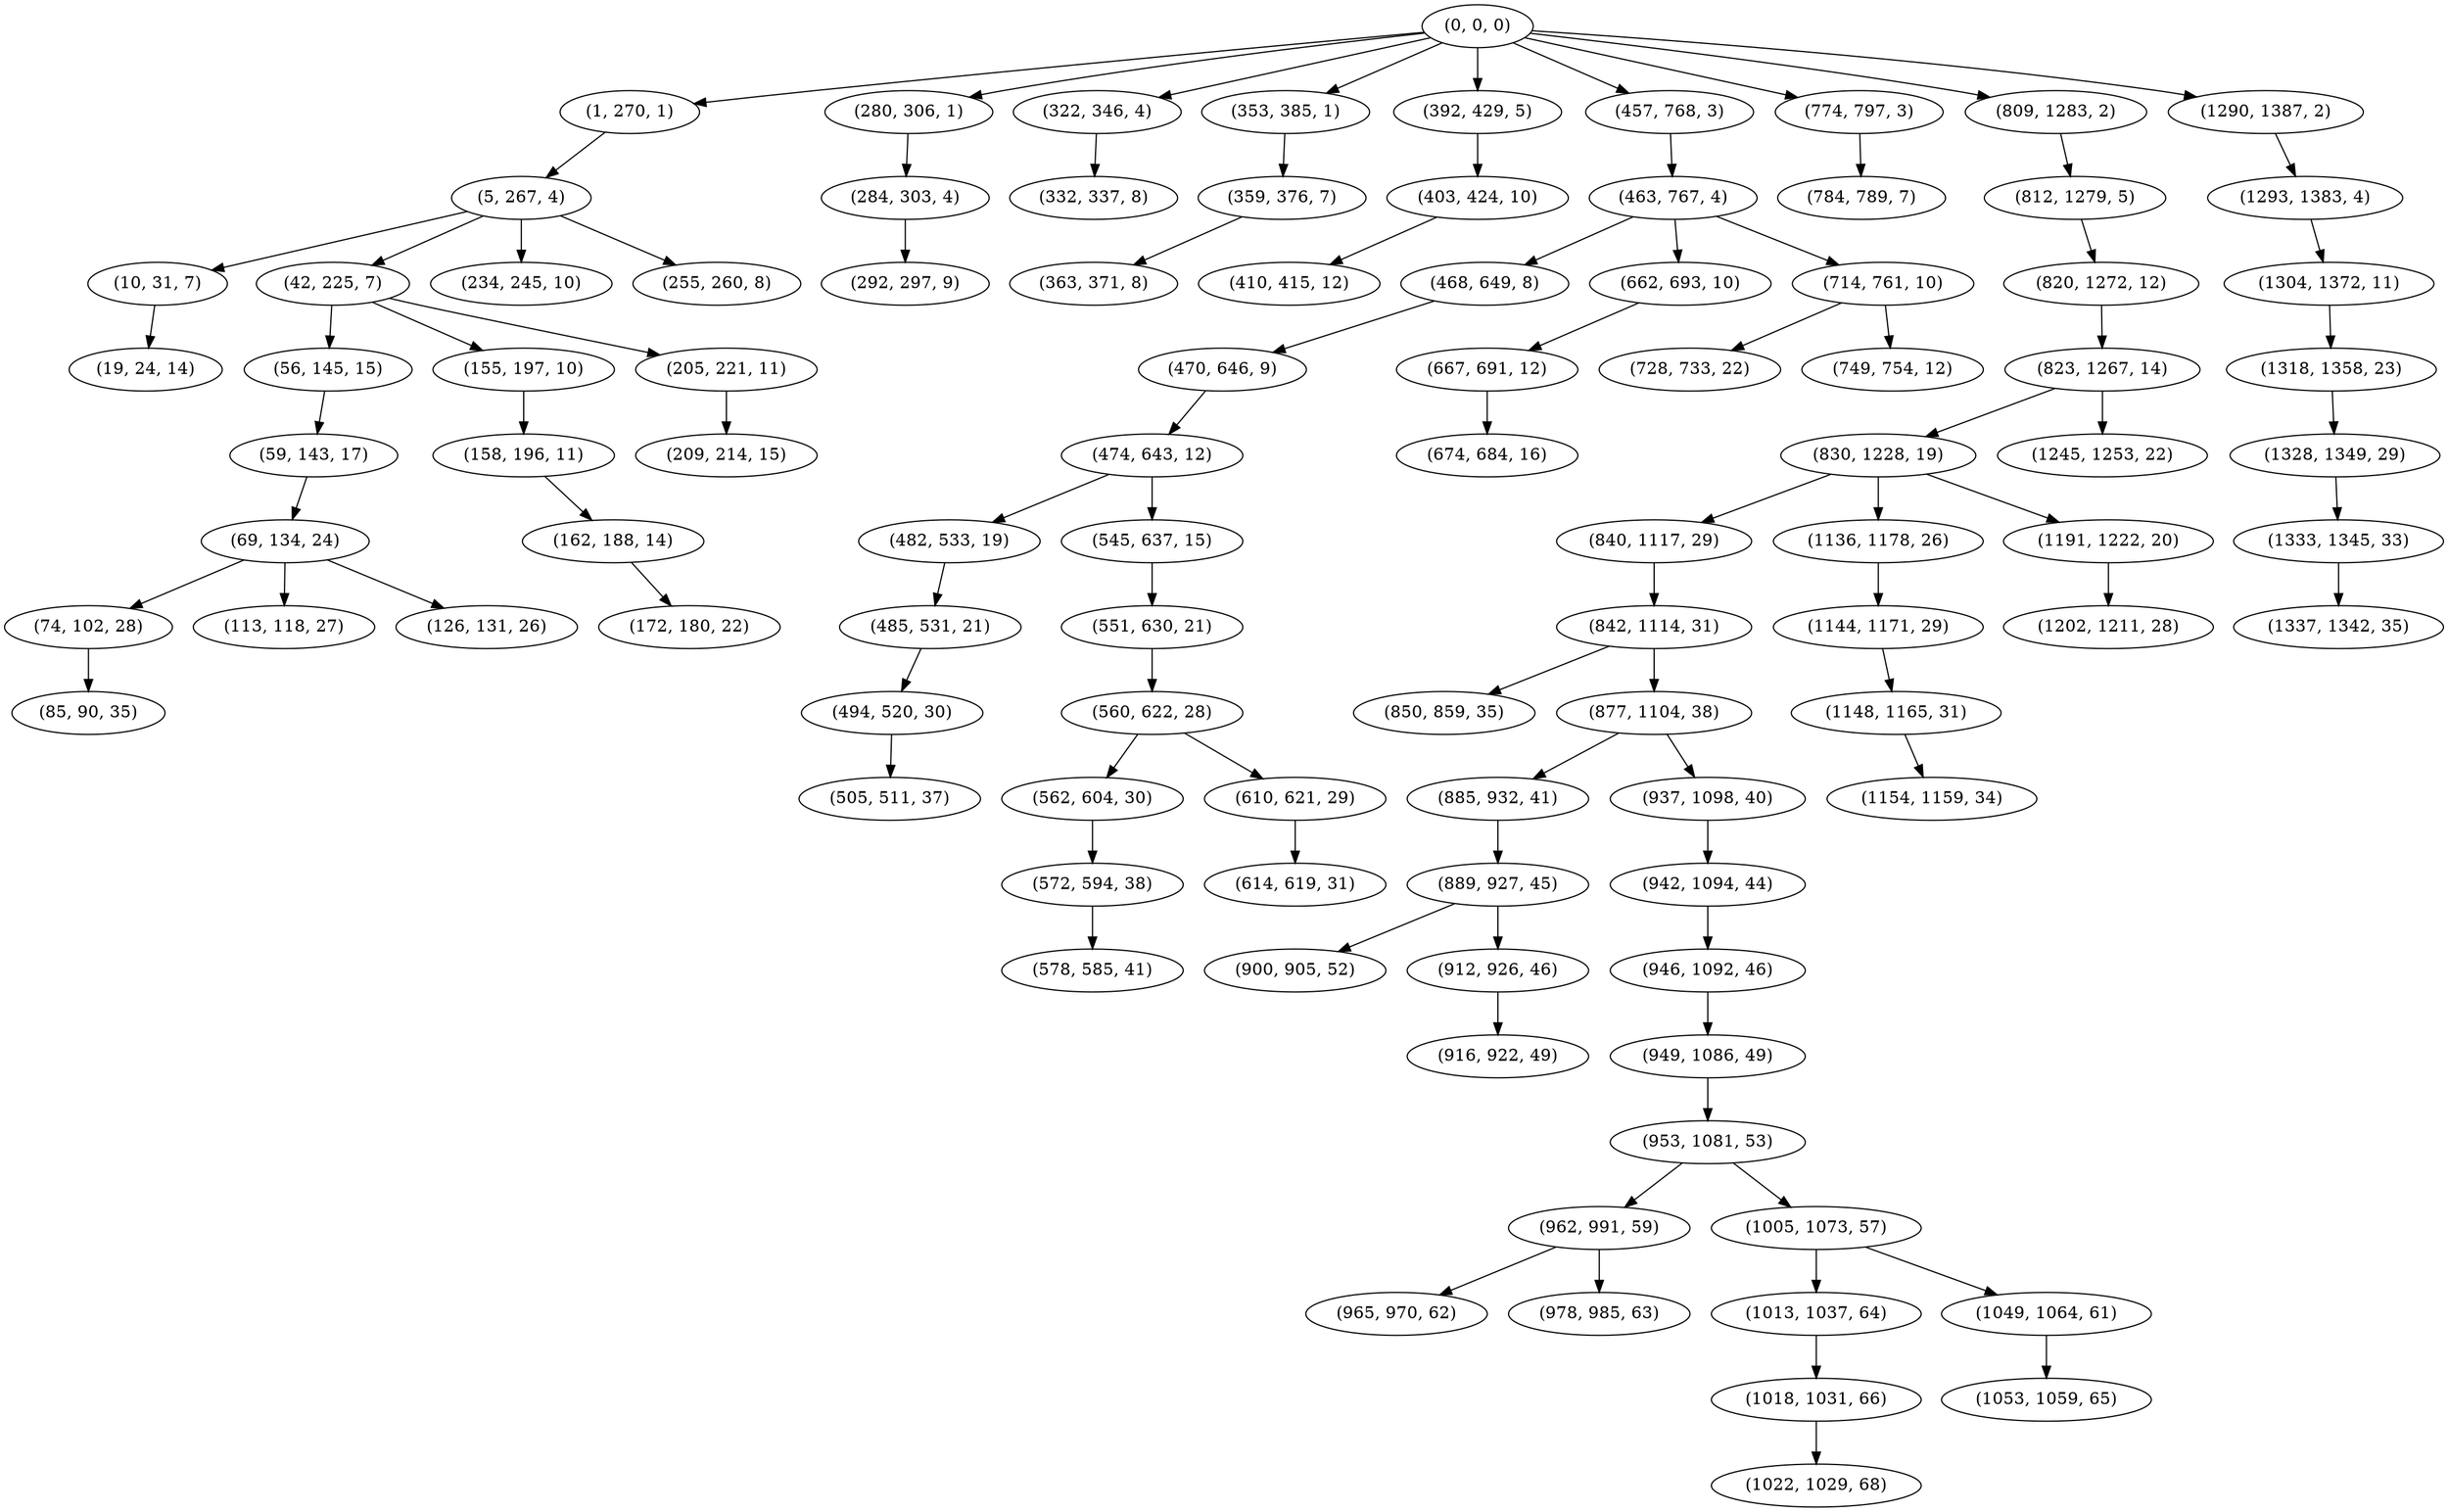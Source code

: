 digraph tree {
    "(0, 0, 0)";
    "(1, 270, 1)";
    "(5, 267, 4)";
    "(10, 31, 7)";
    "(19, 24, 14)";
    "(42, 225, 7)";
    "(56, 145, 15)";
    "(59, 143, 17)";
    "(69, 134, 24)";
    "(74, 102, 28)";
    "(85, 90, 35)";
    "(113, 118, 27)";
    "(126, 131, 26)";
    "(155, 197, 10)";
    "(158, 196, 11)";
    "(162, 188, 14)";
    "(172, 180, 22)";
    "(205, 221, 11)";
    "(209, 214, 15)";
    "(234, 245, 10)";
    "(255, 260, 8)";
    "(280, 306, 1)";
    "(284, 303, 4)";
    "(292, 297, 9)";
    "(322, 346, 4)";
    "(332, 337, 8)";
    "(353, 385, 1)";
    "(359, 376, 7)";
    "(363, 371, 8)";
    "(392, 429, 5)";
    "(403, 424, 10)";
    "(410, 415, 12)";
    "(457, 768, 3)";
    "(463, 767, 4)";
    "(468, 649, 8)";
    "(470, 646, 9)";
    "(474, 643, 12)";
    "(482, 533, 19)";
    "(485, 531, 21)";
    "(494, 520, 30)";
    "(505, 511, 37)";
    "(545, 637, 15)";
    "(551, 630, 21)";
    "(560, 622, 28)";
    "(562, 604, 30)";
    "(572, 594, 38)";
    "(578, 585, 41)";
    "(610, 621, 29)";
    "(614, 619, 31)";
    "(662, 693, 10)";
    "(667, 691, 12)";
    "(674, 684, 16)";
    "(714, 761, 10)";
    "(728, 733, 22)";
    "(749, 754, 12)";
    "(774, 797, 3)";
    "(784, 789, 7)";
    "(809, 1283, 2)";
    "(812, 1279, 5)";
    "(820, 1272, 12)";
    "(823, 1267, 14)";
    "(830, 1228, 19)";
    "(840, 1117, 29)";
    "(842, 1114, 31)";
    "(850, 859, 35)";
    "(877, 1104, 38)";
    "(885, 932, 41)";
    "(889, 927, 45)";
    "(900, 905, 52)";
    "(912, 926, 46)";
    "(916, 922, 49)";
    "(937, 1098, 40)";
    "(942, 1094, 44)";
    "(946, 1092, 46)";
    "(949, 1086, 49)";
    "(953, 1081, 53)";
    "(962, 991, 59)";
    "(965, 970, 62)";
    "(978, 985, 63)";
    "(1005, 1073, 57)";
    "(1013, 1037, 64)";
    "(1018, 1031, 66)";
    "(1022, 1029, 68)";
    "(1049, 1064, 61)";
    "(1053, 1059, 65)";
    "(1136, 1178, 26)";
    "(1144, 1171, 29)";
    "(1148, 1165, 31)";
    "(1154, 1159, 34)";
    "(1191, 1222, 20)";
    "(1202, 1211, 28)";
    "(1245, 1253, 22)";
    "(1290, 1387, 2)";
    "(1293, 1383, 4)";
    "(1304, 1372, 11)";
    "(1318, 1358, 23)";
    "(1328, 1349, 29)";
    "(1333, 1345, 33)";
    "(1337, 1342, 35)";
    "(0, 0, 0)" -> "(1, 270, 1)";
    "(0, 0, 0)" -> "(280, 306, 1)";
    "(0, 0, 0)" -> "(322, 346, 4)";
    "(0, 0, 0)" -> "(353, 385, 1)";
    "(0, 0, 0)" -> "(392, 429, 5)";
    "(0, 0, 0)" -> "(457, 768, 3)";
    "(0, 0, 0)" -> "(774, 797, 3)";
    "(0, 0, 0)" -> "(809, 1283, 2)";
    "(0, 0, 0)" -> "(1290, 1387, 2)";
    "(1, 270, 1)" -> "(5, 267, 4)";
    "(5, 267, 4)" -> "(10, 31, 7)";
    "(5, 267, 4)" -> "(42, 225, 7)";
    "(5, 267, 4)" -> "(234, 245, 10)";
    "(5, 267, 4)" -> "(255, 260, 8)";
    "(10, 31, 7)" -> "(19, 24, 14)";
    "(42, 225, 7)" -> "(56, 145, 15)";
    "(42, 225, 7)" -> "(155, 197, 10)";
    "(42, 225, 7)" -> "(205, 221, 11)";
    "(56, 145, 15)" -> "(59, 143, 17)";
    "(59, 143, 17)" -> "(69, 134, 24)";
    "(69, 134, 24)" -> "(74, 102, 28)";
    "(69, 134, 24)" -> "(113, 118, 27)";
    "(69, 134, 24)" -> "(126, 131, 26)";
    "(74, 102, 28)" -> "(85, 90, 35)";
    "(155, 197, 10)" -> "(158, 196, 11)";
    "(158, 196, 11)" -> "(162, 188, 14)";
    "(162, 188, 14)" -> "(172, 180, 22)";
    "(205, 221, 11)" -> "(209, 214, 15)";
    "(280, 306, 1)" -> "(284, 303, 4)";
    "(284, 303, 4)" -> "(292, 297, 9)";
    "(322, 346, 4)" -> "(332, 337, 8)";
    "(353, 385, 1)" -> "(359, 376, 7)";
    "(359, 376, 7)" -> "(363, 371, 8)";
    "(392, 429, 5)" -> "(403, 424, 10)";
    "(403, 424, 10)" -> "(410, 415, 12)";
    "(457, 768, 3)" -> "(463, 767, 4)";
    "(463, 767, 4)" -> "(468, 649, 8)";
    "(463, 767, 4)" -> "(662, 693, 10)";
    "(463, 767, 4)" -> "(714, 761, 10)";
    "(468, 649, 8)" -> "(470, 646, 9)";
    "(470, 646, 9)" -> "(474, 643, 12)";
    "(474, 643, 12)" -> "(482, 533, 19)";
    "(474, 643, 12)" -> "(545, 637, 15)";
    "(482, 533, 19)" -> "(485, 531, 21)";
    "(485, 531, 21)" -> "(494, 520, 30)";
    "(494, 520, 30)" -> "(505, 511, 37)";
    "(545, 637, 15)" -> "(551, 630, 21)";
    "(551, 630, 21)" -> "(560, 622, 28)";
    "(560, 622, 28)" -> "(562, 604, 30)";
    "(560, 622, 28)" -> "(610, 621, 29)";
    "(562, 604, 30)" -> "(572, 594, 38)";
    "(572, 594, 38)" -> "(578, 585, 41)";
    "(610, 621, 29)" -> "(614, 619, 31)";
    "(662, 693, 10)" -> "(667, 691, 12)";
    "(667, 691, 12)" -> "(674, 684, 16)";
    "(714, 761, 10)" -> "(728, 733, 22)";
    "(714, 761, 10)" -> "(749, 754, 12)";
    "(774, 797, 3)" -> "(784, 789, 7)";
    "(809, 1283, 2)" -> "(812, 1279, 5)";
    "(812, 1279, 5)" -> "(820, 1272, 12)";
    "(820, 1272, 12)" -> "(823, 1267, 14)";
    "(823, 1267, 14)" -> "(830, 1228, 19)";
    "(823, 1267, 14)" -> "(1245, 1253, 22)";
    "(830, 1228, 19)" -> "(840, 1117, 29)";
    "(830, 1228, 19)" -> "(1136, 1178, 26)";
    "(830, 1228, 19)" -> "(1191, 1222, 20)";
    "(840, 1117, 29)" -> "(842, 1114, 31)";
    "(842, 1114, 31)" -> "(850, 859, 35)";
    "(842, 1114, 31)" -> "(877, 1104, 38)";
    "(877, 1104, 38)" -> "(885, 932, 41)";
    "(877, 1104, 38)" -> "(937, 1098, 40)";
    "(885, 932, 41)" -> "(889, 927, 45)";
    "(889, 927, 45)" -> "(900, 905, 52)";
    "(889, 927, 45)" -> "(912, 926, 46)";
    "(912, 926, 46)" -> "(916, 922, 49)";
    "(937, 1098, 40)" -> "(942, 1094, 44)";
    "(942, 1094, 44)" -> "(946, 1092, 46)";
    "(946, 1092, 46)" -> "(949, 1086, 49)";
    "(949, 1086, 49)" -> "(953, 1081, 53)";
    "(953, 1081, 53)" -> "(962, 991, 59)";
    "(953, 1081, 53)" -> "(1005, 1073, 57)";
    "(962, 991, 59)" -> "(965, 970, 62)";
    "(962, 991, 59)" -> "(978, 985, 63)";
    "(1005, 1073, 57)" -> "(1013, 1037, 64)";
    "(1005, 1073, 57)" -> "(1049, 1064, 61)";
    "(1013, 1037, 64)" -> "(1018, 1031, 66)";
    "(1018, 1031, 66)" -> "(1022, 1029, 68)";
    "(1049, 1064, 61)" -> "(1053, 1059, 65)";
    "(1136, 1178, 26)" -> "(1144, 1171, 29)";
    "(1144, 1171, 29)" -> "(1148, 1165, 31)";
    "(1148, 1165, 31)" -> "(1154, 1159, 34)";
    "(1191, 1222, 20)" -> "(1202, 1211, 28)";
    "(1290, 1387, 2)" -> "(1293, 1383, 4)";
    "(1293, 1383, 4)" -> "(1304, 1372, 11)";
    "(1304, 1372, 11)" -> "(1318, 1358, 23)";
    "(1318, 1358, 23)" -> "(1328, 1349, 29)";
    "(1328, 1349, 29)" -> "(1333, 1345, 33)";
    "(1333, 1345, 33)" -> "(1337, 1342, 35)";
}
